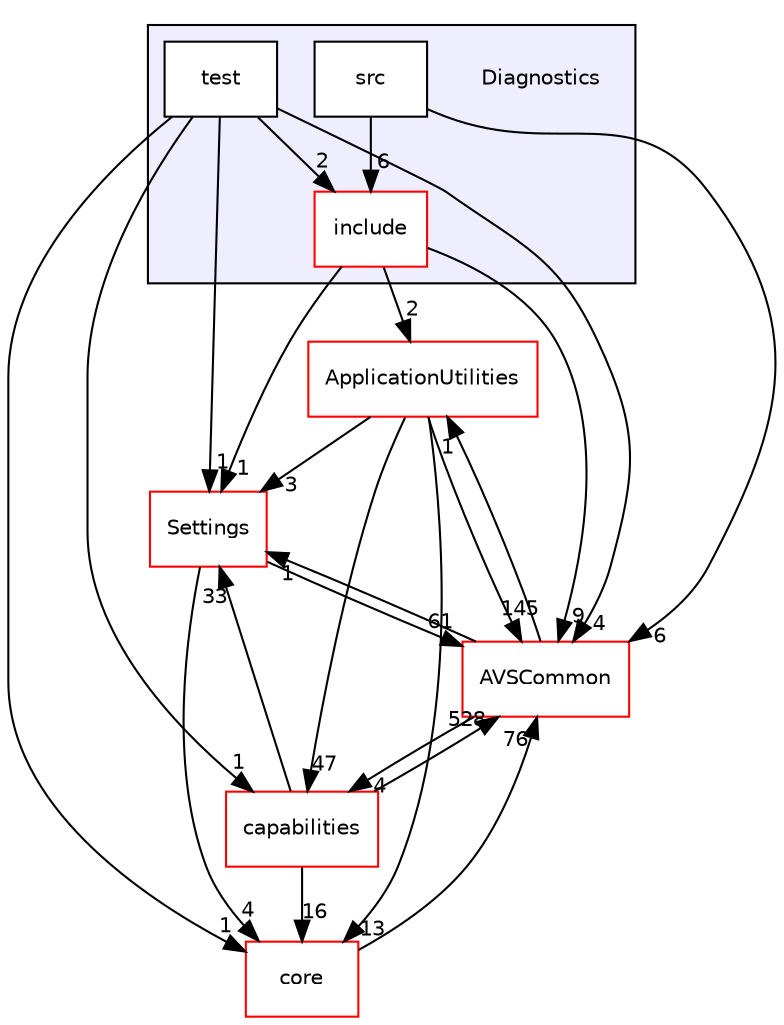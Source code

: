 digraph "/workplace/avs-device-sdk/Diagnostics" {
  compound=true
  node [ fontsize="10", fontname="Helvetica"];
  edge [ labelfontsize="10", labelfontname="Helvetica"];
  subgraph clusterdir_335e938d2c12c5a13717c0a8a9316e75 {
    graph [ bgcolor="#eeeeff", pencolor="black", label="" URL="dir_335e938d2c12c5a13717c0a8a9316e75.html"];
    dir_335e938d2c12c5a13717c0a8a9316e75 [shape=plaintext label="Diagnostics"];
    dir_da899f3576e38456bdc4f53131d76ce4 [shape=box label="include" color="red" fillcolor="white" style="filled" URL="dir_da899f3576e38456bdc4f53131d76ce4.html"];
    dir_be7e7e65878ed3932b90a0c807e6b6dd [shape=box label="src" color="black" fillcolor="white" style="filled" URL="dir_be7e7e65878ed3932b90a0c807e6b6dd.html"];
    dir_e24e5347f28b4945433e2579030e887b [shape=box label="test" color="black" fillcolor="white" style="filled" URL="dir_e24e5347f28b4945433e2579030e887b.html"];
  }
  dir_748b5abbb33df61eda67007924a1a0cb [shape=box label="ApplicationUtilities" fillcolor="white" style="filled" color="red" URL="dir_748b5abbb33df61eda67007924a1a0cb.html"];
  dir_8ae0dd75af039a94f4269584fb8eef13 [shape=box label="Settings" fillcolor="white" style="filled" color="red" URL="dir_8ae0dd75af039a94f4269584fb8eef13.html"];
  dir_13e65effb2bde530b17b3d5eefcd0266 [shape=box label="AVSCommon" fillcolor="white" style="filled" color="red" URL="dir_13e65effb2bde530b17b3d5eefcd0266.html"];
  dir_4270bfced15e0e73154b13468c7c9ad9 [shape=box label="core" fillcolor="white" style="filled" color="red" URL="dir_4270bfced15e0e73154b13468c7c9ad9.html"];
  dir_55f1e16e469d547c636a522dac21b8a1 [shape=box label="capabilities" fillcolor="white" style="filled" color="red" URL="dir_55f1e16e469d547c636a522dac21b8a1.html"];
  dir_be7e7e65878ed3932b90a0c807e6b6dd->dir_13e65effb2bde530b17b3d5eefcd0266 [headlabel="6", labeldistance=1.5 headhref="dir_000512_000017.html"];
  dir_be7e7e65878ed3932b90a0c807e6b6dd->dir_da899f3576e38456bdc4f53131d76ce4 [headlabel="6", labeldistance=1.5 headhref="dir_000512_000510.html"];
  dir_748b5abbb33df61eda67007924a1a0cb->dir_8ae0dd75af039a94f4269584fb8eef13 [headlabel="3", labeldistance=1.5 headhref="dir_000113_000588.html"];
  dir_748b5abbb33df61eda67007924a1a0cb->dir_13e65effb2bde530b17b3d5eefcd0266 [headlabel="145", labeldistance=1.5 headhref="dir_000113_000017.html"];
  dir_748b5abbb33df61eda67007924a1a0cb->dir_4270bfced15e0e73154b13468c7c9ad9 [headlabel="13", labeldistance=1.5 headhref="dir_000113_000461.html"];
  dir_748b5abbb33df61eda67007924a1a0cb->dir_55f1e16e469d547c636a522dac21b8a1 [headlabel="47", labeldistance=1.5 headhref="dir_000113_000149.html"];
  dir_e24e5347f28b4945433e2579030e887b->dir_8ae0dd75af039a94f4269584fb8eef13 [headlabel="1", labeldistance=1.5 headhref="dir_000513_000588.html"];
  dir_e24e5347f28b4945433e2579030e887b->dir_13e65effb2bde530b17b3d5eefcd0266 [headlabel="4", labeldistance=1.5 headhref="dir_000513_000017.html"];
  dir_e24e5347f28b4945433e2579030e887b->dir_4270bfced15e0e73154b13468c7c9ad9 [headlabel="1", labeldistance=1.5 headhref="dir_000513_000461.html"];
  dir_e24e5347f28b4945433e2579030e887b->dir_55f1e16e469d547c636a522dac21b8a1 [headlabel="1", labeldistance=1.5 headhref="dir_000513_000149.html"];
  dir_e24e5347f28b4945433e2579030e887b->dir_da899f3576e38456bdc4f53131d76ce4 [headlabel="2", labeldistance=1.5 headhref="dir_000513_000510.html"];
  dir_8ae0dd75af039a94f4269584fb8eef13->dir_13e65effb2bde530b17b3d5eefcd0266 [headlabel="61", labeldistance=1.5 headhref="dir_000588_000017.html"];
  dir_8ae0dd75af039a94f4269584fb8eef13->dir_4270bfced15e0e73154b13468c7c9ad9 [headlabel="4", labeldistance=1.5 headhref="dir_000588_000461.html"];
  dir_13e65effb2bde530b17b3d5eefcd0266->dir_748b5abbb33df61eda67007924a1a0cb [headlabel="1", labeldistance=1.5 headhref="dir_000017_000113.html"];
  dir_13e65effb2bde530b17b3d5eefcd0266->dir_8ae0dd75af039a94f4269584fb8eef13 [headlabel="1", labeldistance=1.5 headhref="dir_000017_000588.html"];
  dir_13e65effb2bde530b17b3d5eefcd0266->dir_55f1e16e469d547c636a522dac21b8a1 [headlabel="4", labeldistance=1.5 headhref="dir_000017_000149.html"];
  dir_4270bfced15e0e73154b13468c7c9ad9->dir_13e65effb2bde530b17b3d5eefcd0266 [headlabel="76", labeldistance=1.5 headhref="dir_000461_000017.html"];
  dir_55f1e16e469d547c636a522dac21b8a1->dir_8ae0dd75af039a94f4269584fb8eef13 [headlabel="33", labeldistance=1.5 headhref="dir_000149_000588.html"];
  dir_55f1e16e469d547c636a522dac21b8a1->dir_13e65effb2bde530b17b3d5eefcd0266 [headlabel="528", labeldistance=1.5 headhref="dir_000149_000017.html"];
  dir_55f1e16e469d547c636a522dac21b8a1->dir_4270bfced15e0e73154b13468c7c9ad9 [headlabel="16", labeldistance=1.5 headhref="dir_000149_000461.html"];
  dir_da899f3576e38456bdc4f53131d76ce4->dir_748b5abbb33df61eda67007924a1a0cb [headlabel="2", labeldistance=1.5 headhref="dir_000510_000113.html"];
  dir_da899f3576e38456bdc4f53131d76ce4->dir_8ae0dd75af039a94f4269584fb8eef13 [headlabel="1", labeldistance=1.5 headhref="dir_000510_000588.html"];
  dir_da899f3576e38456bdc4f53131d76ce4->dir_13e65effb2bde530b17b3d5eefcd0266 [headlabel="9", labeldistance=1.5 headhref="dir_000510_000017.html"];
}
